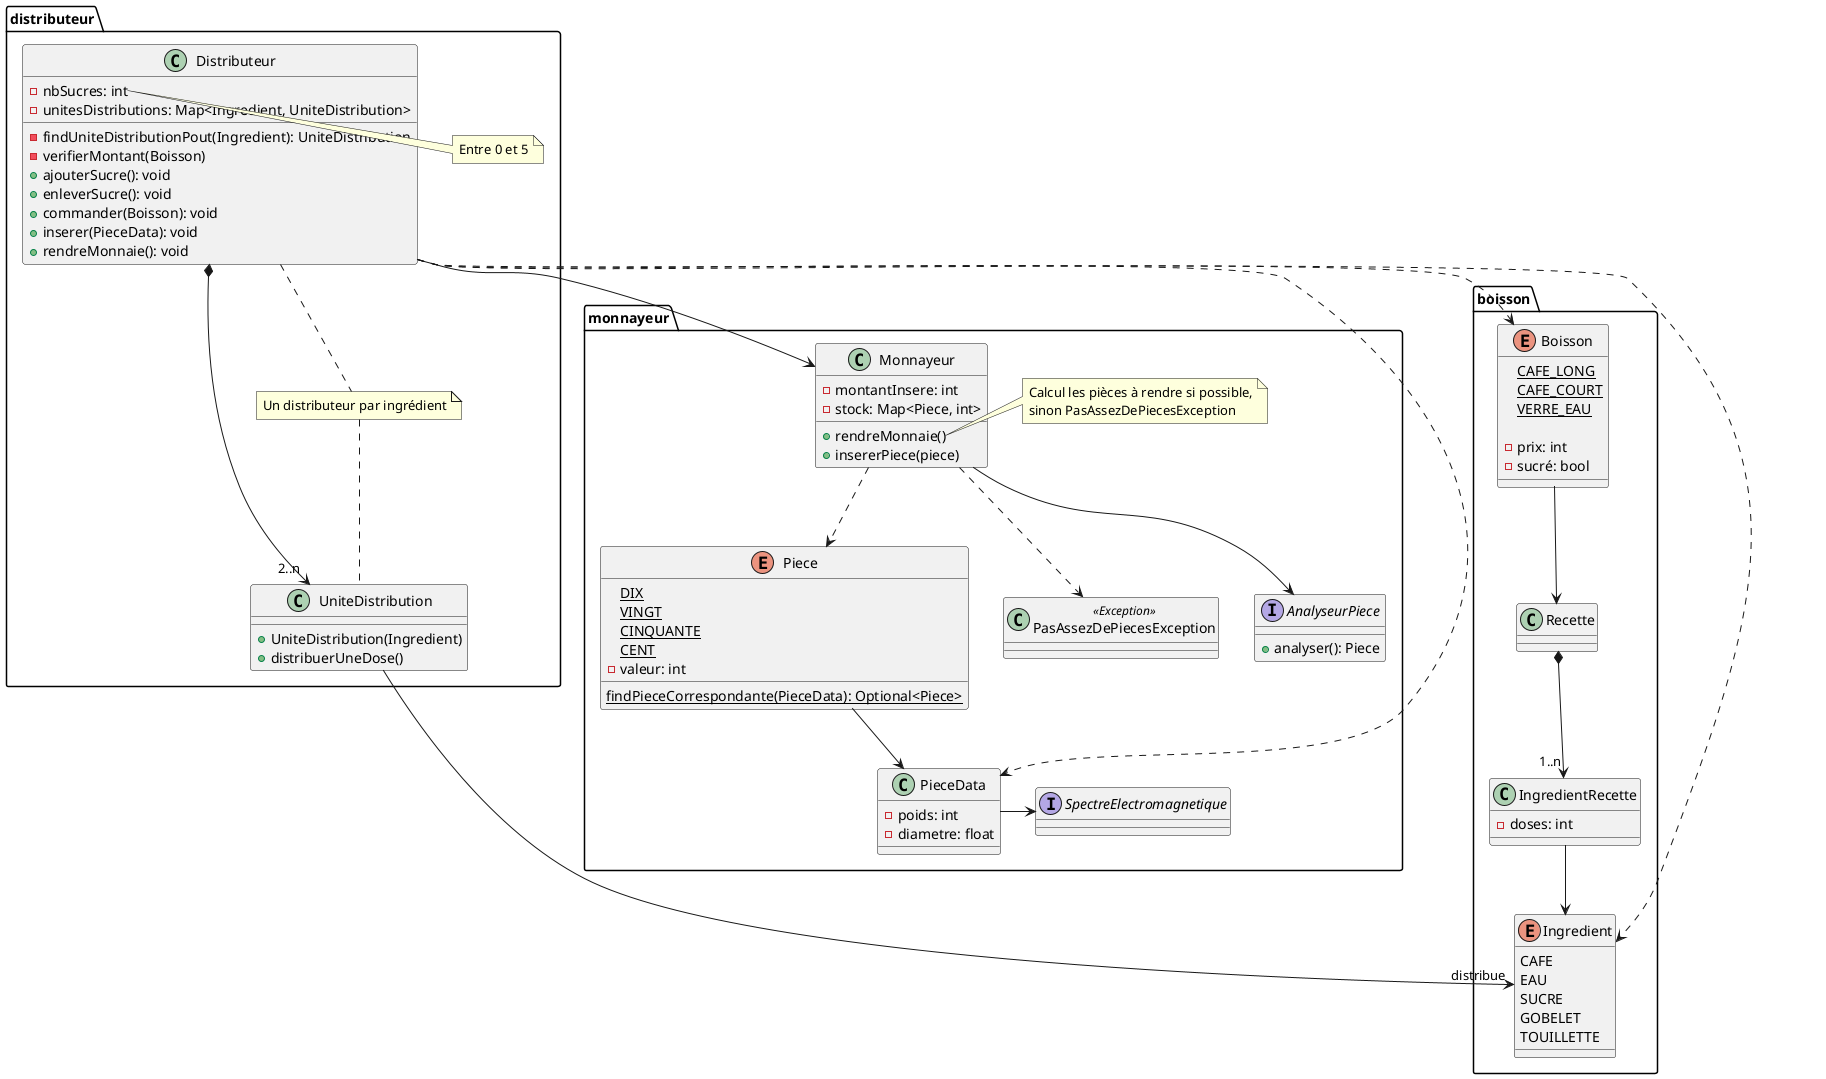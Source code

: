 @startuml
package monnayeur {
  interface SpectreElectromagnetique {
  }

  class PieceData {
    -poids: int
    -diametre: float
  }
  PieceData -> SpectreElectromagnetique

  enum Piece {
   {static} DIX
   {static} VINGT
   {static} CINQUANTE
   {static} CENT
   {static} findPieceCorrespondante(PieceData): Optional<Piece>
   -valeur: int
  }
  Piece --> PieceData

  class Monnayeur {
   -montantInsere: int
   -stock: Map<Piece, int>
   +rendreMonnaie()
   +insererPiece(piece)
  }
  note right of Monnayeur::rendreMonnaie
     Calcul les pièces à rendre si possible,
     sinon PasAssezDePiecesException
  end note
  Monnayeur ..> Piece

  class PasAssezDePiecesException <<Exception>> {}
  Monnayeur ..> PasAssezDePiecesException

  interface AnalyseurPiece {
    +analyser(): Piece
  }
  Monnayeur --> AnalyseurPiece
}

package boisson {
  enum Boisson {
    {static} CAFE_LONG
    {static} CAFE_COURT
    {static} VERRE_EAU

    -prix: int
    -sucré: bool
  }

  enum Ingredient {
   CAFE
   EAU
   SUCRE
   GOBELET
   TOUILLETTE
  }
  class Recette {
  }
  Boisson --> Recette

  class IngredientRecette {
    -doses: int
  }
  IngredientRecette --> Ingredient

  Recette *--> "1..n" IngredientRecette
}

package distributeur {
 class Distributeur {
  -nbSucres: int
  -unitesDistributions: Map<Ingredient, UniteDistribution>
  -findUniteDistributionPout(Ingredient): UniteDistribution
  -verifierMontant(Boisson)
  +ajouterSucre(): void
  +enleverSucre(): void
  +commander(Boisson): void
  +inserer(PieceData): void
  +rendreMonnaie(): void
 }
 note right of Distributeur::nbSucres
   Entre 0 et 5
 end note
 Distributeur ..> Boisson
 Distributeur ..> PieceData
 Distributeur --> Monnayeur
 Distributeur ..> Ingredient
 class UniteDistribution {
   +UniteDistribution(Ingredient)
   +distribuerUneDose()
 }
 Distributeur *--> "2..n" UniteDistribution
 note "Un distributeur par ingrédient" as N1
   Distributeur .. N1
 N1 .. UniteDistribution
 UniteDistribution --> "distribue" Ingredient
}

@enduml